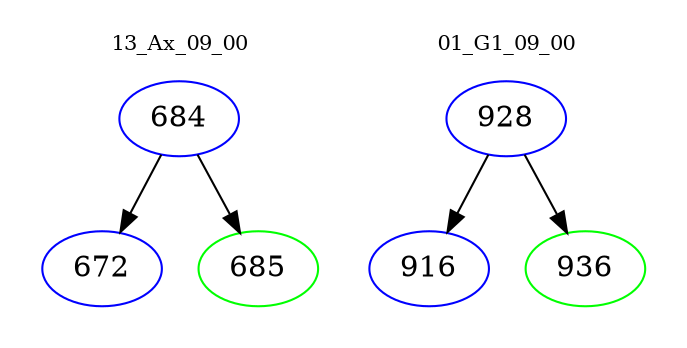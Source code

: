 digraph{
subgraph cluster_0 {
color = white
label = "13_Ax_09_00";
fontsize=10;
T0_684 [label="684", color="blue"]
T0_684 -> T0_672 [color="black"]
T0_672 [label="672", color="blue"]
T0_684 -> T0_685 [color="black"]
T0_685 [label="685", color="green"]
}
subgraph cluster_1 {
color = white
label = "01_G1_09_00";
fontsize=10;
T1_928 [label="928", color="blue"]
T1_928 -> T1_916 [color="black"]
T1_916 [label="916", color="blue"]
T1_928 -> T1_936 [color="black"]
T1_936 [label="936", color="green"]
}
}
